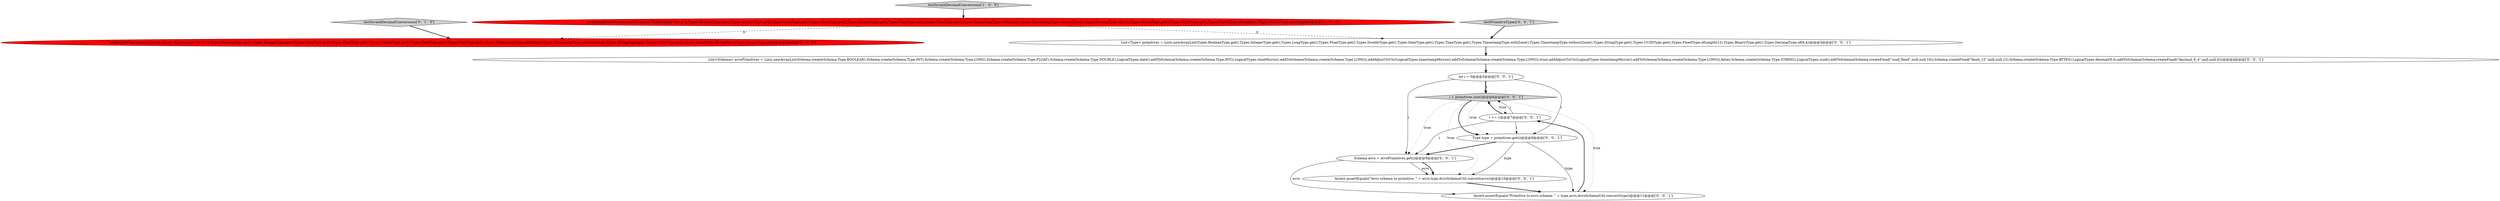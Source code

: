 digraph {
11 [style = filled, label = "int i = 0@@@5@@@['0', '0', '1']", fillcolor = white, shape = ellipse image = "AAA0AAABBB3BBB"];
8 [style = filled, label = "i += 1@@@7@@@['0', '0', '1']", fillcolor = white, shape = ellipse image = "AAA0AAABBB3BBB"];
3 [style = filled, label = "testInvalidDecimalConversions['0', '1', '0']", fillcolor = lightgray, shape = diamond image = "AAA0AAABBB2BBB"];
1 [style = filled, label = "testInvalidConversions(Literal.of(new BigDecimal(\"34.11\")),Types.BooleanType.get(),Types.IntegerType.get(),Types.LongType.get(),Types.FloatType.get(),Types.DoubleType.get(),Types.DateType.get(),Types.TimeType.get(),Types.TimestampType.withZone(),Types.TimestampType.withoutZone(),Types.DecimalType.of(9,4),Types.StringType.get(),Types.UUIDType.get(),Types.FixedType.ofLength(1),Types.BinaryType.get())@@@3@@@['1', '0', '0']", fillcolor = red, shape = ellipse image = "AAA1AAABBB1BBB"];
5 [style = filled, label = "List<Schema> avroPrimitives = Lists.newArrayList(Schema.create(Schema.Type.BOOLEAN),Schema.create(Schema.Type.INT),Schema.create(Schema.Type.LONG),Schema.create(Schema.Type.FLOAT),Schema.create(Schema.Type.DOUBLE),LogicalTypes.date().addToSchema(Schema.create(Schema.Type.INT)),LogicalTypes.timeMicros().addToSchema(Schema.create(Schema.Type.LONG)),addAdjustToUtc(LogicalTypes.timestampMicros().addToSchema(Schema.create(Schema.Type.LONG)),true),addAdjustToUtc(LogicalTypes.timestampMicros().addToSchema(Schema.create(Schema.Type.LONG)),false),Schema.create(Schema.Type.STRING),LogicalTypes.uuid().addToSchema(Schema.createFixed(\"uuid_fixed\",null,null,16)),Schema.createFixed(\"fixed_12\",null,null,12),Schema.create(Schema.Type.BYTES),LogicalTypes.decimal(9,4).addToSchema(Schema.createFixed(\"decimal_9_4\",null,null,4)))@@@4@@@['0', '0', '1']", fillcolor = white, shape = ellipse image = "AAA0AAABBB3BBB"];
12 [style = filled, label = "i < primitives.size()@@@6@@@['0', '0', '1']", fillcolor = lightgray, shape = diamond image = "AAA0AAABBB3BBB"];
13 [style = filled, label = "testPrimitiveTypes['0', '0', '1']", fillcolor = lightgray, shape = diamond image = "AAA0AAABBB3BBB"];
0 [style = filled, label = "testInvalidDecimalConversions['1', '0', '0']", fillcolor = lightgray, shape = diamond image = "AAA0AAABBB1BBB"];
6 [style = filled, label = "Type type = primitives.get(i)@@@8@@@['0', '0', '1']", fillcolor = white, shape = ellipse image = "AAA0AAABBB3BBB"];
2 [style = filled, label = "testInvalidConversions(Literal.of(new BigDecimal(\"34.11\")),Types.BooleanType.get(),Types.IntegerType.get(),Types.LongType.get(),Types.FloatType.get(),Types.DoubleType.get(),Types.DateType.get(),Types.TimeType.get(),Types.TimestampType.withZone(),Types.TimestampType.withoutZone(),Types.StringType.get(),Types.UUIDType.get(),Types.FixedType.ofLength(1),Types.BinaryType.get())@@@3@@@['0', '1', '0']", fillcolor = red, shape = ellipse image = "AAA1AAABBB2BBB"];
10 [style = filled, label = "Schema avro = avroPrimitives.get(i)@@@9@@@['0', '0', '1']", fillcolor = white, shape = ellipse image = "AAA0AAABBB3BBB"];
9 [style = filled, label = "List<Type> primitives = Lists.newArrayList(Types.BooleanType.get(),Types.IntegerType.get(),Types.LongType.get(),Types.FloatType.get(),Types.DoubleType.get(),Types.DateType.get(),Types.TimeType.get(),Types.TimestampType.withZone(),Types.TimestampType.withoutZone(),Types.StringType.get(),Types.UUIDType.get(),Types.FixedType.ofLength(12),Types.BinaryType.get(),Types.DecimalType.of(9,4))@@@3@@@['0', '0', '1']", fillcolor = white, shape = ellipse image = "AAA0AAABBB3BBB"];
7 [style = filled, label = "Assert.assertEquals(\"Primitive to avro schema: \" + type,avro,AvroSchemaUtil.convert(type))@@@11@@@['0', '0', '1']", fillcolor = white, shape = ellipse image = "AAA0AAABBB3BBB"];
4 [style = filled, label = "Assert.assertEquals(\"Avro schema to primitive: \" + avro,type,AvroSchemaUtil.convert(avro))@@@10@@@['0', '0', '1']", fillcolor = white, shape = ellipse image = "AAA0AAABBB3BBB"];
11->10 [style = solid, label="i"];
12->8 [style = dotted, label="true"];
6->7 [style = solid, label="type"];
10->4 [style = solid, label="avro"];
1->9 [style = dashed, label="0"];
11->12 [style = bold, label=""];
7->8 [style = bold, label=""];
12->6 [style = bold, label=""];
4->7 [style = bold, label=""];
10->7 [style = solid, label="avro"];
6->4 [style = solid, label="type"];
11->6 [style = solid, label="i"];
3->2 [style = bold, label=""];
11->12 [style = solid, label="i"];
12->10 [style = dotted, label="true"];
12->6 [style = dotted, label="true"];
0->1 [style = bold, label=""];
6->10 [style = bold, label=""];
8->10 [style = solid, label="i"];
10->4 [style = bold, label=""];
9->5 [style = bold, label=""];
5->11 [style = bold, label=""];
12->4 [style = dotted, label="true"];
13->9 [style = bold, label=""];
1->2 [style = dashed, label="0"];
12->7 [style = dotted, label="true"];
8->12 [style = solid, label="i"];
8->6 [style = solid, label="i"];
8->12 [style = bold, label=""];
}
